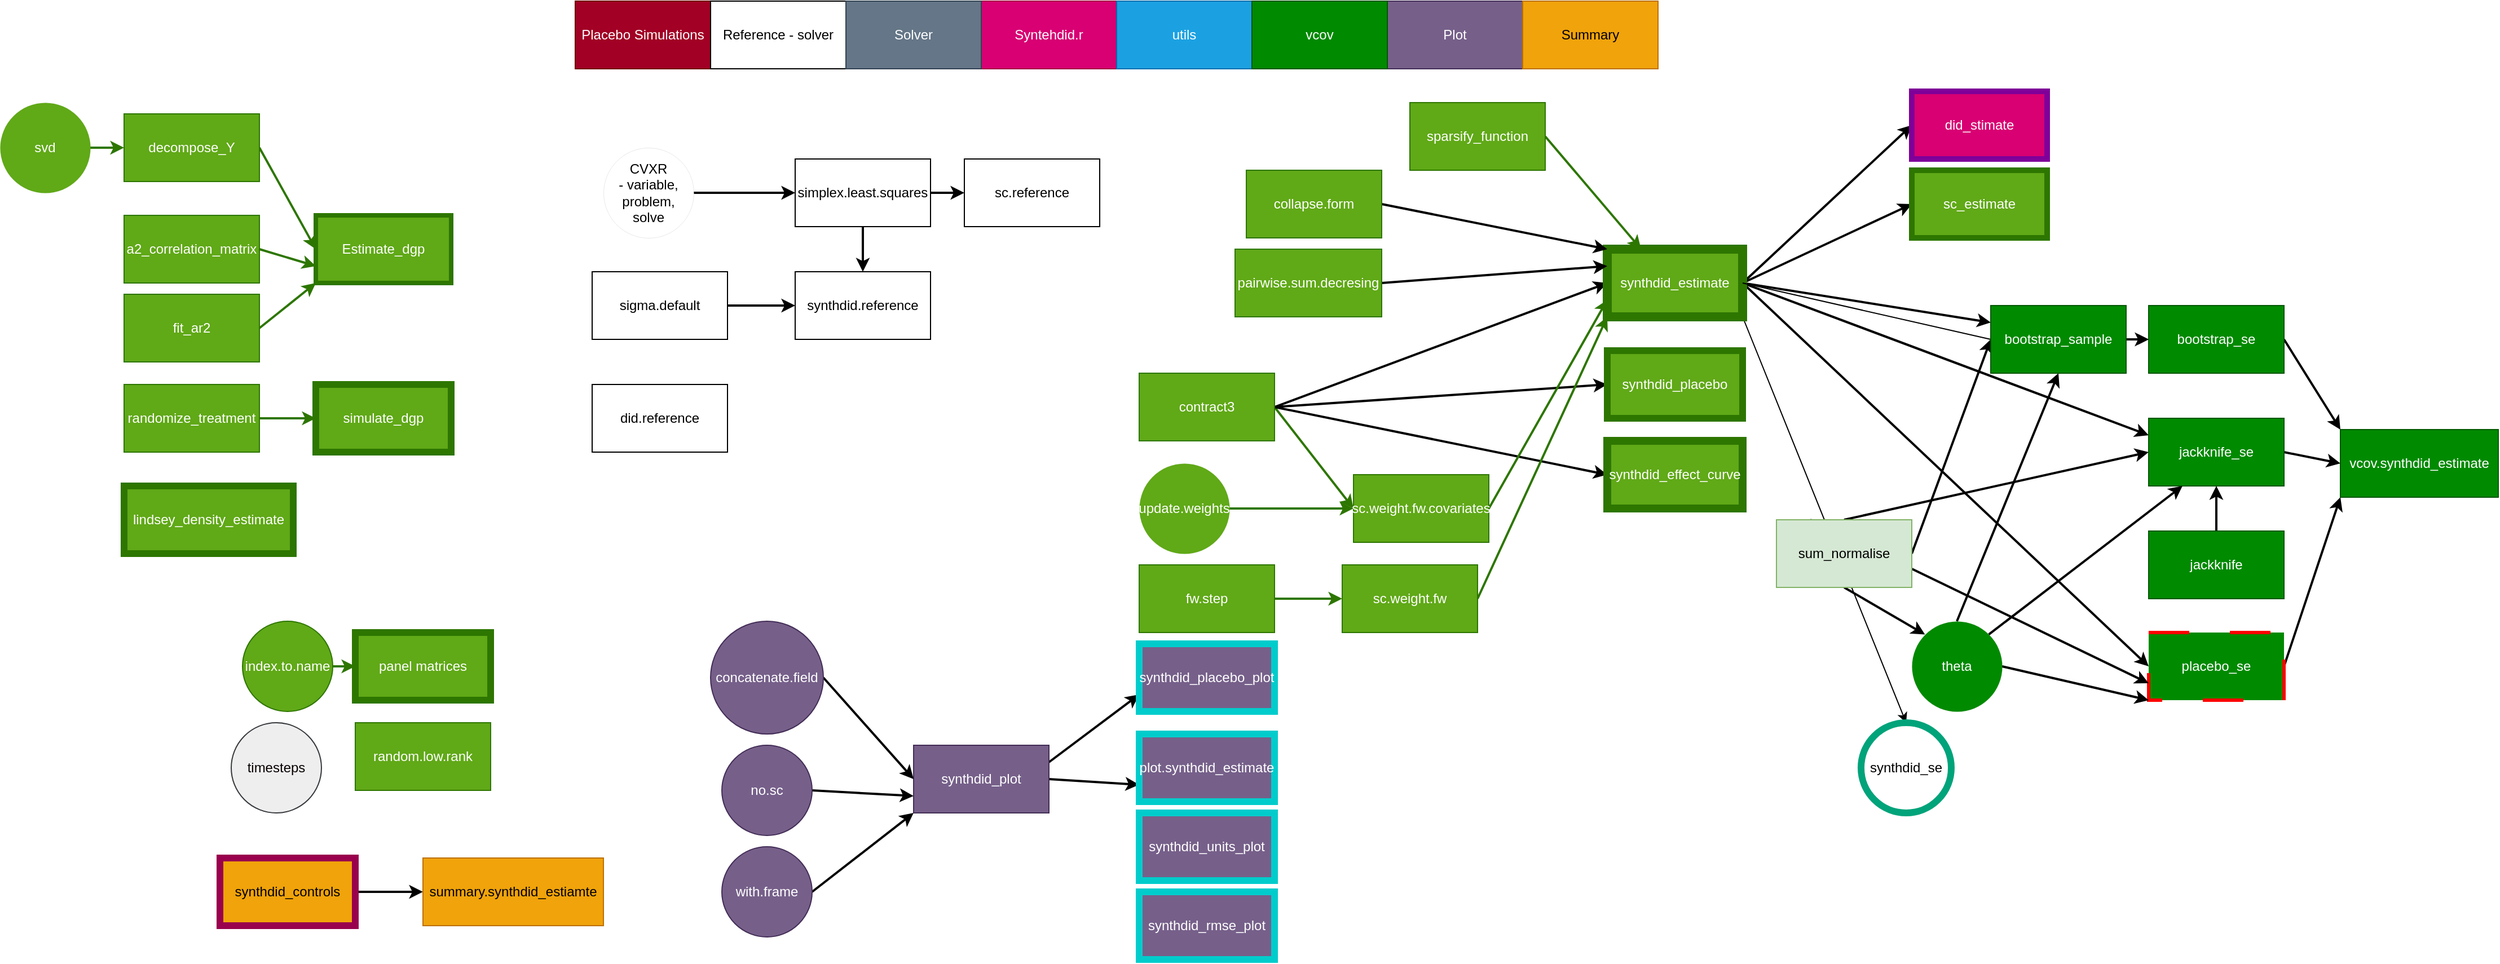 <mxfile>
    <diagram id="lI5DETnhgrqYfSbnf5XH" name="Page-1">
        <mxGraphModel dx="1682" dy="852" grid="1" gridSize="10" guides="1" tooltips="1" connect="1" arrows="1" fold="1" page="1" pageScale="1" pageWidth="850" pageHeight="1100" background="#ffffff" math="0" shadow="0">
            <root>
                <mxCell id="0"/>
                <mxCell id="1" parent="0"/>
                <mxCell id="2" value="Placebo Simulations" style="whiteSpace=wrap;html=1;fillColor=#a20025;fontColor=#ffffff;strokeColor=#6F0000;" parent="1" vertex="1">
                    <mxGeometry x="780" y="40" width="120" height="60" as="geometry"/>
                </mxCell>
                <mxCell id="3" value="Plot" style="whiteSpace=wrap;html=1;fillColor=#76608a;fontColor=#ffffff;strokeColor=#432D57;" parent="1" vertex="1">
                    <mxGeometry x="1500" y="40" width="120" height="60" as="geometry"/>
                </mxCell>
                <mxCell id="4" value="Reference - solver" style="whiteSpace=wrap;html=1;" parent="1" vertex="1">
                    <mxGeometry x="900" y="40" width="120" height="60" as="geometry"/>
                </mxCell>
                <mxCell id="5" value="Summary" style="whiteSpace=wrap;html=1;fillColor=#f0a30a;fontColor=#000000;strokeColor=#BD7000;" parent="1" vertex="1">
                    <mxGeometry x="1620" y="40" width="120" height="60" as="geometry"/>
                </mxCell>
                <mxCell id="7" value="Syntehdid.r" style="whiteSpace=wrap;html=1;fillColor=#d80073;fontColor=#ffffff;strokeColor=#A50040;" parent="1" vertex="1">
                    <mxGeometry x="1140" y="40" width="120" height="60" as="geometry"/>
                </mxCell>
                <mxCell id="8" value="utils" style="whiteSpace=wrap;html=1;fillColor=#1ba1e2;fontColor=#ffffff;strokeColor=#006EAF;" parent="1" vertex="1">
                    <mxGeometry x="1260" y="40" width="120" height="60" as="geometry"/>
                </mxCell>
                <mxCell id="9" value="vcov" style="whiteSpace=wrap;html=1;fillColor=#008a00;fontColor=#ffffff;strokeColor=#005700;" parent="1" vertex="1">
                    <mxGeometry x="1380" y="40" width="120" height="60" as="geometry"/>
                </mxCell>
                <mxCell id="10" value="Estimate_dgp" style="whiteSpace=wrap;html=1;fillColor=#60a917;fontColor=#ffffff;strokeColor=#2D7600;strokeWidth=4;" parent="1" vertex="1">
                    <mxGeometry x="550" y="230" width="120" height="60" as="geometry"/>
                </mxCell>
                <mxCell id="11" value="simulate_dgp" style="whiteSpace=wrap;html=1;fillColor=#60a917;fontColor=#ffffff;strokeColor=#2D7600;strokeWidth=6;" parent="1" vertex="1">
                    <mxGeometry x="550" y="380" width="120" height="60" as="geometry"/>
                </mxCell>
                <mxCell id="81" style="edgeStyle=none;html=1;exitX=1;exitY=0.5;exitDx=0;exitDy=0;entryX=0;entryY=0.5;entryDx=0;entryDy=0;strokeColor=#2D7600;strokeWidth=2;fontColor=#000000;fillColor=#60a917;" parent="1" source="13" target="11" edge="1">
                    <mxGeometry relative="1" as="geometry"/>
                </mxCell>
                <mxCell id="13" value="randomize_treatment" style="whiteSpace=wrap;html=1;fillColor=#60a917;fontColor=#ffffff;strokeColor=#2D7600;" parent="1" vertex="1">
                    <mxGeometry x="380" y="380" width="120" height="60" as="geometry"/>
                </mxCell>
                <mxCell id="79" style="edgeStyle=none;html=1;exitX=1;exitY=0.5;exitDx=0;exitDy=0;entryX=0;entryY=0.5;entryDx=0;entryDy=0;strokeColor=#2D7600;strokeWidth=2;fontColor=#000000;fillColor=#60a917;" parent="1" source="14" target="10" edge="1">
                    <mxGeometry relative="1" as="geometry"/>
                </mxCell>
                <mxCell id="14" value="decompose_Y" style="whiteSpace=wrap;html=1;fillColor=#60a917;fontColor=#ffffff;strokeColor=#2D7600;" parent="1" vertex="1">
                    <mxGeometry x="380" y="140" width="120" height="60" as="geometry"/>
                </mxCell>
                <mxCell id="110" style="edgeStyle=none;html=1;exitX=1;exitY=0.5;exitDx=0;exitDy=0;entryX=0;entryY=1;entryDx=0;entryDy=0;strokeColor=#2D7600;strokeWidth=2;fontColor=#000000;fillColor=#60a917;" parent="1" source="15" target="10" edge="1">
                    <mxGeometry relative="1" as="geometry"/>
                </mxCell>
                <mxCell id="15" value="fit_ar2" style="whiteSpace=wrap;html=1;fillColor=#60a917;fontColor=#ffffff;strokeColor=#2D7600;" parent="1" vertex="1">
                    <mxGeometry x="380" y="300" width="120" height="60" as="geometry"/>
                </mxCell>
                <mxCell id="80" style="edgeStyle=none;html=1;exitX=1;exitY=0.5;exitDx=0;exitDy=0;entryX=0;entryY=0.75;entryDx=0;entryDy=0;strokeColor=#2D7600;strokeWidth=2;fontColor=#000000;fillColor=#60a917;" parent="1" source="16" target="10" edge="1">
                    <mxGeometry relative="1" as="geometry"/>
                </mxCell>
                <mxCell id="16" value="a2_correlation_matrix" style="whiteSpace=wrap;html=1;fillColor=#60a917;fontColor=#ffffff;strokeColor=#2D7600;" parent="1" vertex="1">
                    <mxGeometry x="380" y="230" width="120" height="60" as="geometry"/>
                </mxCell>
                <mxCell id="17" value="lindsey_density_estimate" style="whiteSpace=wrap;html=1;fillColor=#60a917;fontColor=#ffffff;strokeColor=#2D7600;strokeWidth=6;" parent="1" vertex="1">
                    <mxGeometry x="380" y="470" width="150" height="60" as="geometry"/>
                </mxCell>
                <mxCell id="114" style="edgeStyle=none;html=1;exitX=1;exitY=0.5;exitDx=0;exitDy=0;entryX=0;entryY=0.75;entryDx=0;entryDy=0;strokeColor=#000000;strokeWidth=2;fontColor=#000000;" parent="1" source="18" target="25" edge="1">
                    <mxGeometry relative="1" as="geometry"/>
                </mxCell>
                <mxCell id="116" style="edgeStyle=none;html=1;exitX=1;exitY=0.25;exitDx=0;exitDy=0;entryX=0;entryY=0.75;entryDx=0;entryDy=0;strokeColor=#000000;strokeWidth=2;fontColor=#000000;" parent="1" source="18" target="115" edge="1">
                    <mxGeometry relative="1" as="geometry"/>
                </mxCell>
                <mxCell id="18" value="synthdid_plot" style="whiteSpace=wrap;html=1;fillColor=#76608a;fontColor=#ffffff;strokeColor=#432D57;" parent="1" vertex="1">
                    <mxGeometry x="1080" y="700" width="120" height="60" as="geometry"/>
                </mxCell>
                <mxCell id="117" style="edgeStyle=none;html=1;exitX=1;exitY=0.5;exitDx=0;exitDy=0;entryX=0;entryY=0.5;entryDx=0;entryDy=0;strokeColor=#000000;strokeWidth=2;fontColor=#000000;" parent="1" source="20" target="18" edge="1">
                    <mxGeometry relative="1" as="geometry"/>
                </mxCell>
                <mxCell id="20" value="concatenate.field" style="ellipse;whiteSpace=wrap;html=1;fillColor=#76608a;fontColor=#ffffff;strokeColor=#432D57;" parent="1" vertex="1">
                    <mxGeometry x="900" y="590" width="100" height="100" as="geometry"/>
                </mxCell>
                <mxCell id="118" style="edgeStyle=none;html=1;exitX=1;exitY=0.5;exitDx=0;exitDy=0;entryX=0;entryY=0.75;entryDx=0;entryDy=0;strokeColor=#000000;strokeWidth=2;fontColor=#000000;" parent="1" source="21" target="18" edge="1">
                    <mxGeometry relative="1" as="geometry"/>
                </mxCell>
                <mxCell id="21" value="no.sc" style="ellipse;whiteSpace=wrap;html=1;fillColor=#76608a;fontColor=#ffffff;strokeColor=#432D57;" parent="1" vertex="1">
                    <mxGeometry x="910" y="700" width="80" height="80" as="geometry"/>
                </mxCell>
                <mxCell id="119" style="edgeStyle=none;html=1;exitX=1;exitY=0.5;exitDx=0;exitDy=0;entryX=0;entryY=1;entryDx=0;entryDy=0;strokeColor=#000000;strokeWidth=2;fontColor=#000000;" parent="1" source="22" target="18" edge="1">
                    <mxGeometry relative="1" as="geometry"/>
                </mxCell>
                <mxCell id="22" value="with.frame" style="ellipse;whiteSpace=wrap;html=1;fillColor=#76608a;fontColor=#ffffff;strokeColor=#432D57;" parent="1" vertex="1">
                    <mxGeometry x="910" y="790" width="80" height="80" as="geometry"/>
                </mxCell>
                <mxCell id="23" value="synthdid_units_plot" style="whiteSpace=wrap;html=1;fillColor=#76608a;fontColor=#ffffff;strokeColor=#00CCCC;strokeWidth=6;" parent="1" vertex="1">
                    <mxGeometry x="1280" y="760" width="120" height="60" as="geometry"/>
                </mxCell>
                <mxCell id="24" value="synthdid_rmse_plot" style="whiteSpace=wrap;html=1;fillColor=#76608a;fontColor=#ffffff;strokeColor=#00CCCC;strokeWidth=6;" parent="1" vertex="1">
                    <mxGeometry x="1280" y="830" width="120" height="60" as="geometry"/>
                </mxCell>
                <mxCell id="25" value="plot.synthdid_estimate" style="whiteSpace=wrap;html=1;fillColor=#76608a;fontColor=#ffffff;strokeColor=#00CCCC;strokeWidth=6;" parent="1" vertex="1">
                    <mxGeometry x="1280" y="690" width="120" height="60" as="geometry"/>
                </mxCell>
                <mxCell id="87" style="edgeStyle=none;html=1;exitX=1;exitY=0.5;exitDx=0;exitDy=0;entryX=0;entryY=0.5;entryDx=0;entryDy=0;strokeWidth=2;fontColor=#000000;startArrow=none;strokeColor=#000000;" parent="1" source="27" target="28" edge="1">
                    <mxGeometry relative="1" as="geometry"/>
                </mxCell>
                <mxCell id="88" style="edgeStyle=none;html=1;exitX=1;exitY=0.5;exitDx=0;exitDy=0;entryX=0;entryY=0.5;entryDx=0;entryDy=0;strokeWidth=2;fontColor=#000000;strokeColor=#000000;" parent="1" source="26" target="29" edge="1">
                    <mxGeometry relative="1" as="geometry"/>
                </mxCell>
                <mxCell id="105" style="edgeStyle=none;html=1;exitX=0.5;exitY=1;exitDx=0;exitDy=0;entryX=0.5;entryY=0;entryDx=0;entryDy=0;strokeWidth=2;fontColor=#000000;strokeColor=#000000;" parent="1" source="26" target="28" edge="1">
                    <mxGeometry relative="1" as="geometry"/>
                </mxCell>
                <mxCell id="26" value="simplex.least.squares" style="whiteSpace=wrap;html=1;" parent="1" vertex="1">
                    <mxGeometry x="975" y="180" width="120" height="60" as="geometry"/>
                </mxCell>
                <mxCell id="28" value="synthdid.reference" style="whiteSpace=wrap;html=1;" parent="1" vertex="1">
                    <mxGeometry x="975" y="280" width="120" height="60" as="geometry"/>
                </mxCell>
                <mxCell id="29" value="sc.reference" style="whiteSpace=wrap;html=1;" parent="1" vertex="1">
                    <mxGeometry x="1125" y="180" width="120" height="60" as="geometry"/>
                </mxCell>
                <mxCell id="30" value="did.reference" style="whiteSpace=wrap;html=1;" parent="1" vertex="1">
                    <mxGeometry x="795" y="380" width="120" height="60" as="geometry"/>
                </mxCell>
                <mxCell id="32" value="Solver" style="whiteSpace=wrap;html=1;fillColor=#647687;fontColor=#ffffff;strokeColor=#314354;" parent="1" vertex="1">
                    <mxGeometry x="1020" y="40" width="120" height="60" as="geometry"/>
                </mxCell>
                <mxCell id="90" style="edgeStyle=none;html=1;exitX=1;exitY=0.5;exitDx=0;exitDy=0;entryX=0;entryY=0.5;entryDx=0;entryDy=0;strokeColor=#2D7600;strokeWidth=2;fontColor=#000000;fillColor=#60a917;" parent="1" source="33" target="36" edge="1">
                    <mxGeometry relative="1" as="geometry"/>
                </mxCell>
                <mxCell id="96" style="edgeStyle=none;html=1;exitX=1;exitY=0.5;exitDx=0;exitDy=0;entryX=0;entryY=0.5;entryDx=0;entryDy=0;strokeColor=#000000;strokeWidth=2;fontColor=#000000;" parent="1" source="33" target="40" edge="1">
                    <mxGeometry relative="1" as="geometry"/>
                </mxCell>
                <mxCell id="99" style="edgeStyle=none;html=1;exitX=1;exitY=0.5;exitDx=0;exitDy=0;entryX=0;entryY=0.5;entryDx=0;entryDy=0;strokeColor=#000000;strokeWidth=2;fontColor=#000000;" parent="1" source="33" target="43" edge="1">
                    <mxGeometry relative="1" as="geometry"/>
                </mxCell>
                <mxCell id="101" style="edgeStyle=none;html=1;exitX=1;exitY=0.5;exitDx=0;exitDy=0;entryX=0;entryY=0.5;entryDx=0;entryDy=0;strokeColor=#000000;strokeWidth=2;fontColor=#000000;" parent="1" source="33" target="44" edge="1">
                    <mxGeometry relative="1" as="geometry"/>
                </mxCell>
                <mxCell id="33" value="contract3" style="whiteSpace=wrap;html=1;fillColor=#60a917;fontColor=#ffffff;strokeColor=#2D7600;" parent="1" vertex="1">
                    <mxGeometry x="1280" y="370" width="120" height="60" as="geometry"/>
                </mxCell>
                <mxCell id="89" style="edgeStyle=none;html=1;exitX=1;exitY=0.5;exitDx=0;exitDy=0;entryX=0;entryY=0.5;entryDx=0;entryDy=0;strokeColor=#2D7600;strokeWidth=2;fontColor=#000000;fillColor=#60a917;" parent="1" source="34" target="35" edge="1">
                    <mxGeometry relative="1" as="geometry"/>
                </mxCell>
                <mxCell id="34" value="fw.step" style="whiteSpace=wrap;html=1;fillColor=#60a917;fontColor=#ffffff;strokeColor=#2D7600;" parent="1" vertex="1">
                    <mxGeometry x="1280" y="540" width="120" height="60" as="geometry"/>
                </mxCell>
                <mxCell id="136" style="edgeStyle=none;html=1;exitX=1;exitY=0.5;exitDx=0;exitDy=0;entryX=0;entryY=1;entryDx=0;entryDy=0;fontColor=#090101;strokeColor=#2D7600;strokeWidth=2;fillColor=#60a917;" parent="1" source="35" target="40" edge="1">
                    <mxGeometry relative="1" as="geometry"/>
                </mxCell>
                <mxCell id="35" value="sc.weight.fw" style="whiteSpace=wrap;html=1;fillColor=#60a917;fontColor=#ffffff;strokeColor=#2D7600;" parent="1" vertex="1">
                    <mxGeometry x="1460" y="540" width="120" height="60" as="geometry"/>
                </mxCell>
                <mxCell id="93" style="edgeStyle=none;html=1;exitX=1;exitY=0.5;exitDx=0;exitDy=0;entryX=0;entryY=0.75;entryDx=0;entryDy=0;strokeColor=#2D7600;strokeWidth=2;fontColor=#000000;fillColor=#60a917;" parent="1" source="36" target="40" edge="1">
                    <mxGeometry relative="1" as="geometry"/>
                </mxCell>
                <mxCell id="36" value="sc.weight.fw.covariates" style="whiteSpace=wrap;html=1;fillColor=#60a917;fontColor=#ffffff;strokeColor=#2D7600;" parent="1" vertex="1">
                    <mxGeometry x="1470" y="460" width="120" height="60" as="geometry"/>
                </mxCell>
                <mxCell id="113" style="edgeStyle=none;html=1;exitX=1;exitY=0.5;exitDx=0;exitDy=0;entryX=0;entryY=0.5;entryDx=0;entryDy=0;strokeColor=#000000;strokeWidth=2;fontColor=#000000;" parent="1" source="37" target="38" edge="1">
                    <mxGeometry relative="1" as="geometry"/>
                </mxCell>
                <mxCell id="37" value="synthdid_controls" style="whiteSpace=wrap;html=1;fillColor=#f0a30a;fontColor=#000000;strokeColor=#99004D;strokeWidth=6;" parent="1" vertex="1">
                    <mxGeometry x="465" y="800" width="120" height="60" as="geometry"/>
                </mxCell>
                <mxCell id="38" value="summary.synthdid_estiamte" style="whiteSpace=wrap;html=1;fillColor=#f0a30a;fontColor=#000000;strokeColor=#BD7000;" parent="1" vertex="1">
                    <mxGeometry x="645" y="800" width="160" height="60" as="geometry"/>
                </mxCell>
                <mxCell id="137" style="edgeStyle=none;html=1;exitX=1;exitY=0.5;exitDx=0;exitDy=0;entryX=0.25;entryY=0;entryDx=0;entryDy=0;strokeColor=#2D7600;strokeWidth=2;fontColor=#090101;fillColor=#60a917;" parent="1" source="39" target="40" edge="1">
                    <mxGeometry relative="1" as="geometry"/>
                </mxCell>
                <mxCell id="39" value="sparsify_function" style="whiteSpace=wrap;html=1;fillColor=#60a917;fontColor=#ffffff;strokeColor=#2D7600;" parent="1" vertex="1">
                    <mxGeometry x="1520" y="130" width="120" height="60" as="geometry"/>
                </mxCell>
                <mxCell id="60" style="edgeStyle=none;html=1;exitX=1;exitY=0.5;exitDx=0;exitDy=0;entryX=0;entryY=0.5;entryDx=0;entryDy=0;fontColor=#000000;startArrow=none;" parent="1" source="53" target="52" edge="1">
                    <mxGeometry relative="1" as="geometry"/>
                </mxCell>
                <mxCell id="69" style="edgeStyle=none;html=1;exitX=1;exitY=0.5;exitDx=0;exitDy=0;entryX=0;entryY=0.25;entryDx=0;entryDy=0;strokeColor=#000000;strokeWidth=2;fontColor=#000000;" parent="1" source="40" target="53" edge="1">
                    <mxGeometry relative="1" as="geometry"/>
                </mxCell>
                <mxCell id="71" style="edgeStyle=none;html=1;exitX=1;exitY=0.5;exitDx=0;exitDy=0;strokeColor=#000000;strokeWidth=2;fontColor=#000000;entryX=0;entryY=0.25;entryDx=0;entryDy=0;" parent="1" source="40" target="54" edge="1">
                    <mxGeometry relative="1" as="geometry">
                        <mxPoint x="1985" y="450" as="targetPoint"/>
                    </mxGeometry>
                </mxCell>
                <mxCell id="76" style="edgeStyle=none;html=1;exitX=1;exitY=0.5;exitDx=0;exitDy=0;entryX=0;entryY=0.5;entryDx=0;entryDy=0;strokeColor=#000000;strokeWidth=2;fontColor=#000000;" parent="1" source="40" target="57" edge="1">
                    <mxGeometry relative="1" as="geometry"/>
                </mxCell>
                <mxCell id="97" style="edgeStyle=none;html=1;exitX=1;exitY=0.5;exitDx=0;exitDy=0;entryX=0;entryY=0.5;entryDx=0;entryDy=0;strokeColor=#000000;strokeWidth=2;fontColor=#000000;" parent="1" source="40" target="41" edge="1">
                    <mxGeometry relative="1" as="geometry"/>
                </mxCell>
                <mxCell id="98" style="edgeStyle=none;html=1;exitX=1;exitY=0.5;exitDx=0;exitDy=0;entryX=0;entryY=0.5;entryDx=0;entryDy=0;strokeColor=#000000;strokeWidth=2;fontColor=#000000;" parent="1" source="40" target="42" edge="1">
                    <mxGeometry relative="1" as="geometry"/>
                </mxCell>
                <mxCell id="139" style="edgeStyle=none;html=1;exitX=1;exitY=1;exitDx=0;exitDy=0;entryX=0.5;entryY=0;entryDx=0;entryDy=0;" edge="1" parent="1" source="40" target="135">
                    <mxGeometry relative="1" as="geometry">
                        <mxPoint x="1930" y="650" as="targetPoint"/>
                    </mxGeometry>
                </mxCell>
                <mxCell id="40" value="synthdid_estimate" style="whiteSpace=wrap;html=1;fillColor=#60a917;fontColor=#ffffff;strokeColor=#2D7600;strokeWidth=8;" parent="1" vertex="1">
                    <mxGeometry x="1695" y="260" width="120" height="60" as="geometry"/>
                </mxCell>
                <mxCell id="41" value="sc_estimate" style="whiteSpace=wrap;html=1;fillColor=#60a917;fontColor=#ffffff;strokeColor=#2D7600;strokeWidth=5;" parent="1" vertex="1">
                    <mxGeometry x="1965" y="190" width="120" height="60" as="geometry"/>
                </mxCell>
                <mxCell id="42" value="did_stimate" style="whiteSpace=wrap;html=1;fillColor=#d80073;fontColor=#ffffff;strokeColor=#7f0099;strokeWidth=5;" parent="1" vertex="1">
                    <mxGeometry x="1965" y="120" width="120" height="60" as="geometry"/>
                </mxCell>
                <mxCell id="43" value="synthdid_placebo" style="whiteSpace=wrap;html=1;fillColor=#60a917;fontColor=#ffffff;strokeColor=#2D7600;strokeWidth=6;" parent="1" vertex="1">
                    <mxGeometry x="1695" y="350" width="120" height="60" as="geometry"/>
                </mxCell>
                <mxCell id="44" value="synthdid_effect_curve" style="whiteSpace=wrap;html=1;fillColor=#60a917;fontColor=#ffffff;strokeColor=#2D7600;strokeWidth=7;" parent="1" vertex="1">
                    <mxGeometry x="1695" y="430" width="120" height="60" as="geometry"/>
                </mxCell>
                <mxCell id="95" style="edgeStyle=none;html=1;exitX=1;exitY=0.5;exitDx=0;exitDy=0;entryX=0;entryY=0;entryDx=0;entryDy=0;strokeColor=#000000;strokeWidth=2;fontColor=#000000;" parent="1" source="45" target="40" edge="1">
                    <mxGeometry relative="1" as="geometry"/>
                </mxCell>
                <mxCell id="45" value="collapse.form" style="whiteSpace=wrap;html=1;fillColor=#60a917;fontColor=#ffffff;strokeColor=#2D7600;" parent="1" vertex="1">
                    <mxGeometry x="1375" y="190" width="120" height="60" as="geometry"/>
                </mxCell>
                <mxCell id="94" style="edgeStyle=none;html=1;exitX=1;exitY=0.5;exitDx=0;exitDy=0;entryX=0;entryY=0.25;entryDx=0;entryDy=0;strokeColor=#000000;strokeWidth=2;fontColor=#000000;" parent="1" source="46" target="40" edge="1">
                    <mxGeometry relative="1" as="geometry"/>
                </mxCell>
                <mxCell id="46" value="pairwise.sum.decresing" style="whiteSpace=wrap;html=1;fillColor=#60a917;fontColor=#ffffff;strokeColor=#2D7600;" parent="1" vertex="1">
                    <mxGeometry x="1365" y="260" width="130" height="60" as="geometry"/>
                </mxCell>
                <mxCell id="47" value="panel matrices" style="whiteSpace=wrap;html=1;fillColor=#60a917;fontColor=#ffffff;strokeColor=#2D7600;strokeWidth=6;" parent="1" vertex="1">
                    <mxGeometry x="585" y="600" width="120" height="60" as="geometry"/>
                </mxCell>
                <mxCell id="102" style="edgeStyle=none;html=1;exitX=1;exitY=0.5;exitDx=0;exitDy=0;entryX=0;entryY=0.5;entryDx=0;entryDy=0;strokeColor=#2D7600;strokeWidth=2;fontColor=#000000;fillColor=#60a917;" parent="1" source="48" target="47" edge="1">
                    <mxGeometry relative="1" as="geometry"/>
                </mxCell>
                <mxCell id="48" value="index.to.name" style="ellipse;whiteSpace=wrap;html=1;fillColor=#60a917;fontColor=#ffffff;strokeColor=#2D7600;" parent="1" vertex="1">
                    <mxGeometry x="485" y="590" width="80" height="80" as="geometry"/>
                </mxCell>
                <mxCell id="49" value="timesteps" style="ellipse;whiteSpace=wrap;html=1;fillColor=#eeeeee;strokeColor=#36393d;fontColor=#090101;" parent="1" vertex="1">
                    <mxGeometry x="475" y="680" width="80" height="80" as="geometry"/>
                </mxCell>
                <mxCell id="50" value="random.low.rank" style="whiteSpace=wrap;html=1;fillColor=#60a917;strokeColor=#2D7600;fontColor=#ffffff;" parent="1" vertex="1">
                    <mxGeometry x="585" y="680" width="120" height="60" as="geometry"/>
                </mxCell>
                <mxCell id="51" value="vcov.synthdid_estimate" style="whiteSpace=wrap;html=1;fillColor=#008a00;fontColor=#ffffff;strokeColor=#005700;" parent="1" vertex="1">
                    <mxGeometry x="2345" y="420" width="140" height="60" as="geometry"/>
                </mxCell>
                <mxCell id="65" style="edgeStyle=none;html=1;exitX=1;exitY=0.5;exitDx=0;exitDy=0;entryX=0;entryY=0;entryDx=0;entryDy=0;strokeColor=#000000;strokeWidth=2;fontColor=#000000;" parent="1" source="52" target="51" edge="1">
                    <mxGeometry relative="1" as="geometry"/>
                </mxCell>
                <mxCell id="52" value="bootstrap_se" style="whiteSpace=wrap;html=1;fillColor=#008a00;fontColor=#ffffff;strokeColor=#005700;" parent="1" vertex="1">
                    <mxGeometry x="2175" y="310" width="120" height="60" as="geometry"/>
                </mxCell>
                <mxCell id="67" style="edgeStyle=none;html=1;exitX=1;exitY=0.5;exitDx=0;exitDy=0;entryX=0;entryY=0.5;entryDx=0;entryDy=0;strokeColor=#000000;strokeWidth=2;fontColor=#000000;" parent="1" source="53" target="52" edge="1">
                    <mxGeometry relative="1" as="geometry"/>
                </mxCell>
                <mxCell id="64" style="edgeStyle=none;html=1;exitX=1;exitY=0.5;exitDx=0;exitDy=0;entryX=0;entryY=0.5;entryDx=0;entryDy=0;fontColor=#000000;strokeColor=#000000;strokeWidth=2;" parent="1" source="54" target="51" edge="1">
                    <mxGeometry relative="1" as="geometry"/>
                </mxCell>
                <mxCell id="54" value="jackknife_se" style="whiteSpace=wrap;html=1;fillColor=#008a00;fontColor=#ffffff;strokeColor=#005700;" parent="1" vertex="1">
                    <mxGeometry x="2175" y="410" width="120" height="60" as="geometry"/>
                </mxCell>
                <mxCell id="73" style="edgeStyle=none;html=1;exitX=0.5;exitY=0;exitDx=0;exitDy=0;entryX=0.5;entryY=1;entryDx=0;entryDy=0;strokeColor=#000000;strokeWidth=2;fontColor=#000000;" parent="1" source="56" target="54" edge="1">
                    <mxGeometry relative="1" as="geometry"/>
                </mxCell>
                <mxCell id="56" value="jackknife" style="whiteSpace=wrap;html=1;fillColor=#008a00;fontColor=#ffffff;strokeColor=#005700;" parent="1" vertex="1">
                    <mxGeometry x="2175" y="510" width="120" height="60" as="geometry"/>
                </mxCell>
                <mxCell id="66" style="edgeStyle=none;html=1;exitX=1;exitY=0.5;exitDx=0;exitDy=0;entryX=0;entryY=1;entryDx=0;entryDy=0;strokeColor=#000000;strokeWidth=2;fontColor=#000000;" parent="1" source="57" target="51" edge="1">
                    <mxGeometry relative="1" as="geometry"/>
                </mxCell>
                <mxCell id="57" value="placebo_se" style="whiteSpace=wrap;html=1;fillColor=#008a00;fontColor=#ffffff;strokeColor=#FF0000;strokeWidth=3;dashed=1;dashPattern=12 12;" parent="1" vertex="1">
                    <mxGeometry x="2175" y="600" width="120" height="60" as="geometry"/>
                </mxCell>
                <mxCell id="68" style="edgeStyle=none;html=1;exitX=1;exitY=0.5;exitDx=0;exitDy=0;entryX=0;entryY=0.5;entryDx=0;entryDy=0;strokeColor=#000000;strokeWidth=2;fontColor=#000000;" parent="1" source="58" target="53" edge="1">
                    <mxGeometry relative="1" as="geometry"/>
                </mxCell>
                <mxCell id="72" style="edgeStyle=none;html=1;exitX=0.5;exitY=0;exitDx=0;exitDy=0;entryX=0;entryY=0.5;entryDx=0;entryDy=0;strokeColor=#000000;strokeWidth=2;fontColor=#000000;" parent="1" source="58" target="54" edge="1">
                    <mxGeometry relative="1" as="geometry"/>
                </mxCell>
                <mxCell id="75" style="edgeStyle=none;html=1;exitX=0.25;exitY=0;exitDx=0;exitDy=0;entryX=0;entryY=0.75;entryDx=0;entryDy=0;strokeColor=#000000;strokeWidth=2;fontColor=#000000;" parent="1" source="58" target="57" edge="1">
                    <mxGeometry relative="1" as="geometry"/>
                </mxCell>
                <mxCell id="78" style="edgeStyle=none;html=1;exitX=0.5;exitY=1;exitDx=0;exitDy=0;entryX=0;entryY=0;entryDx=0;entryDy=0;strokeColor=#000000;strokeWidth=2;fontColor=#000000;" parent="1" source="58" target="62" edge="1">
                    <mxGeometry relative="1" as="geometry"/>
                </mxCell>
                <mxCell id="58" value="sum_normalise" style="whiteSpace=wrap;html=1;fillColor=#d5e8d4;strokeColor=#82b366;gradientColor=none;fontColor=#000000;" parent="1" vertex="1">
                    <mxGeometry x="1845" y="500" width="120" height="60" as="geometry"/>
                </mxCell>
                <mxCell id="70" style="edgeStyle=none;html=1;exitX=0.5;exitY=0;exitDx=0;exitDy=0;entryX=0.5;entryY=1;entryDx=0;entryDy=0;strokeColor=#000000;strokeWidth=2;fontColor=#000000;" parent="1" source="62" target="53" edge="1">
                    <mxGeometry relative="1" as="geometry"/>
                </mxCell>
                <mxCell id="74" style="edgeStyle=none;html=1;exitX=1;exitY=0;exitDx=0;exitDy=0;entryX=0.25;entryY=1;entryDx=0;entryDy=0;strokeColor=#000000;strokeWidth=2;fontColor=#000000;" parent="1" source="62" target="54" edge="1">
                    <mxGeometry relative="1" as="geometry"/>
                </mxCell>
                <mxCell id="77" style="edgeStyle=none;html=1;exitX=1;exitY=0.5;exitDx=0;exitDy=0;entryX=0;entryY=1;entryDx=0;entryDy=0;strokeColor=#000000;strokeWidth=2;fontColor=#000000;" parent="1" source="62" target="57" edge="1">
                    <mxGeometry relative="1" as="geometry"/>
                </mxCell>
                <mxCell id="62" value="theta" style="ellipse;whiteSpace=wrap;html=1;strokeWidth=0;fontColor=#ffffff;fillColor=#008a00;strokeColor=#005700;" parent="1" vertex="1">
                    <mxGeometry x="1965" y="590" width="80" height="80" as="geometry"/>
                </mxCell>
                <mxCell id="83" style="edgeStyle=none;html=1;exitX=1;exitY=0.5;exitDx=0;exitDy=0;entryX=0;entryY=0.5;entryDx=0;entryDy=0;strokeColor=#2D7600;strokeWidth=2;fontColor=#000000;fillColor=#60a917;" parent="1" source="82" target="14" edge="1">
                    <mxGeometry relative="1" as="geometry"/>
                </mxCell>
                <mxCell id="82" value="svd" style="ellipse;whiteSpace=wrap;html=1;strokeWidth=0;fontColor=#ffffff;fillColor=#60a917;strokeColor=#2D7600;" parent="1" vertex="1">
                    <mxGeometry x="270" y="130" width="80" height="80" as="geometry"/>
                </mxCell>
                <mxCell id="86" style="edgeStyle=none;html=1;exitX=1;exitY=0.5;exitDx=0;exitDy=0;entryX=0;entryY=0.5;entryDx=0;entryDy=0;strokeWidth=2;fontColor=#000000;strokeColor=#000000;" parent="1" source="85" target="26" edge="1">
                    <mxGeometry relative="1" as="geometry"/>
                </mxCell>
                <mxCell id="85" value="CVXR&lt;br&gt;- variable, problem, solve" style="ellipse;whiteSpace=wrap;html=1;strokeWidth=0;" parent="1" vertex="1">
                    <mxGeometry x="805" y="170" width="80" height="80" as="geometry"/>
                </mxCell>
                <mxCell id="92" style="edgeStyle=none;html=1;exitX=1;exitY=0.5;exitDx=0;exitDy=0;entryX=0;entryY=0.5;entryDx=0;entryDy=0;strokeColor=#2D7600;strokeWidth=2;fontColor=#000000;fillColor=#60a917;" parent="1" source="91" target="36" edge="1">
                    <mxGeometry relative="1" as="geometry"/>
                </mxCell>
                <mxCell id="91" value="update.weights" style="ellipse;whiteSpace=wrap;html=1;strokeWidth=0;fontColor=#ffffff;fillColor=#60a917;strokeColor=#2D7600;" parent="1" vertex="1">
                    <mxGeometry x="1280" y="450" width="80" height="80" as="geometry"/>
                </mxCell>
                <mxCell id="27" value="sigma.default" style="whiteSpace=wrap;html=1;" parent="1" vertex="1">
                    <mxGeometry x="795" y="280" width="120" height="60" as="geometry"/>
                </mxCell>
                <mxCell id="109" value="" style="edgeStyle=none;html=1;exitX=1;exitY=0.5;exitDx=0;exitDy=0;entryX=0;entryY=0.5;entryDx=0;entryDy=0;fontColor=#000000;endArrow=none;" parent="1" source="40" target="53" edge="1">
                    <mxGeometry relative="1" as="geometry">
                        <mxPoint x="1815" y="290.0" as="sourcePoint"/>
                        <mxPoint x="2265" y="370" as="targetPoint"/>
                    </mxGeometry>
                </mxCell>
                <mxCell id="53" value="bootstrap_sample" style="whiteSpace=wrap;html=1;fillColor=#008a00;fontColor=#ffffff;strokeColor=#005700;" parent="1" vertex="1">
                    <mxGeometry x="2035" y="310" width="120" height="60" as="geometry"/>
                </mxCell>
                <mxCell id="115" value="synthdid_placebo_plot" style="whiteSpace=wrap;html=1;strokeWidth=6;fontColor=#ffffff;fillColor=#76608a;strokeColor=#00CCCC;" parent="1" vertex="1">
                    <mxGeometry x="1280" y="610" width="120" height="60" as="geometry"/>
                </mxCell>
                <mxCell id="135" value="synthdid_se" style="ellipse;whiteSpace=wrap;html=1;strokeColor=#00a37a;strokeWidth=6;" parent="1" vertex="1">
                    <mxGeometry x="1920" y="680" width="80" height="80" as="geometry"/>
                </mxCell>
            </root>
        </mxGraphModel>
    </diagram>
</mxfile>